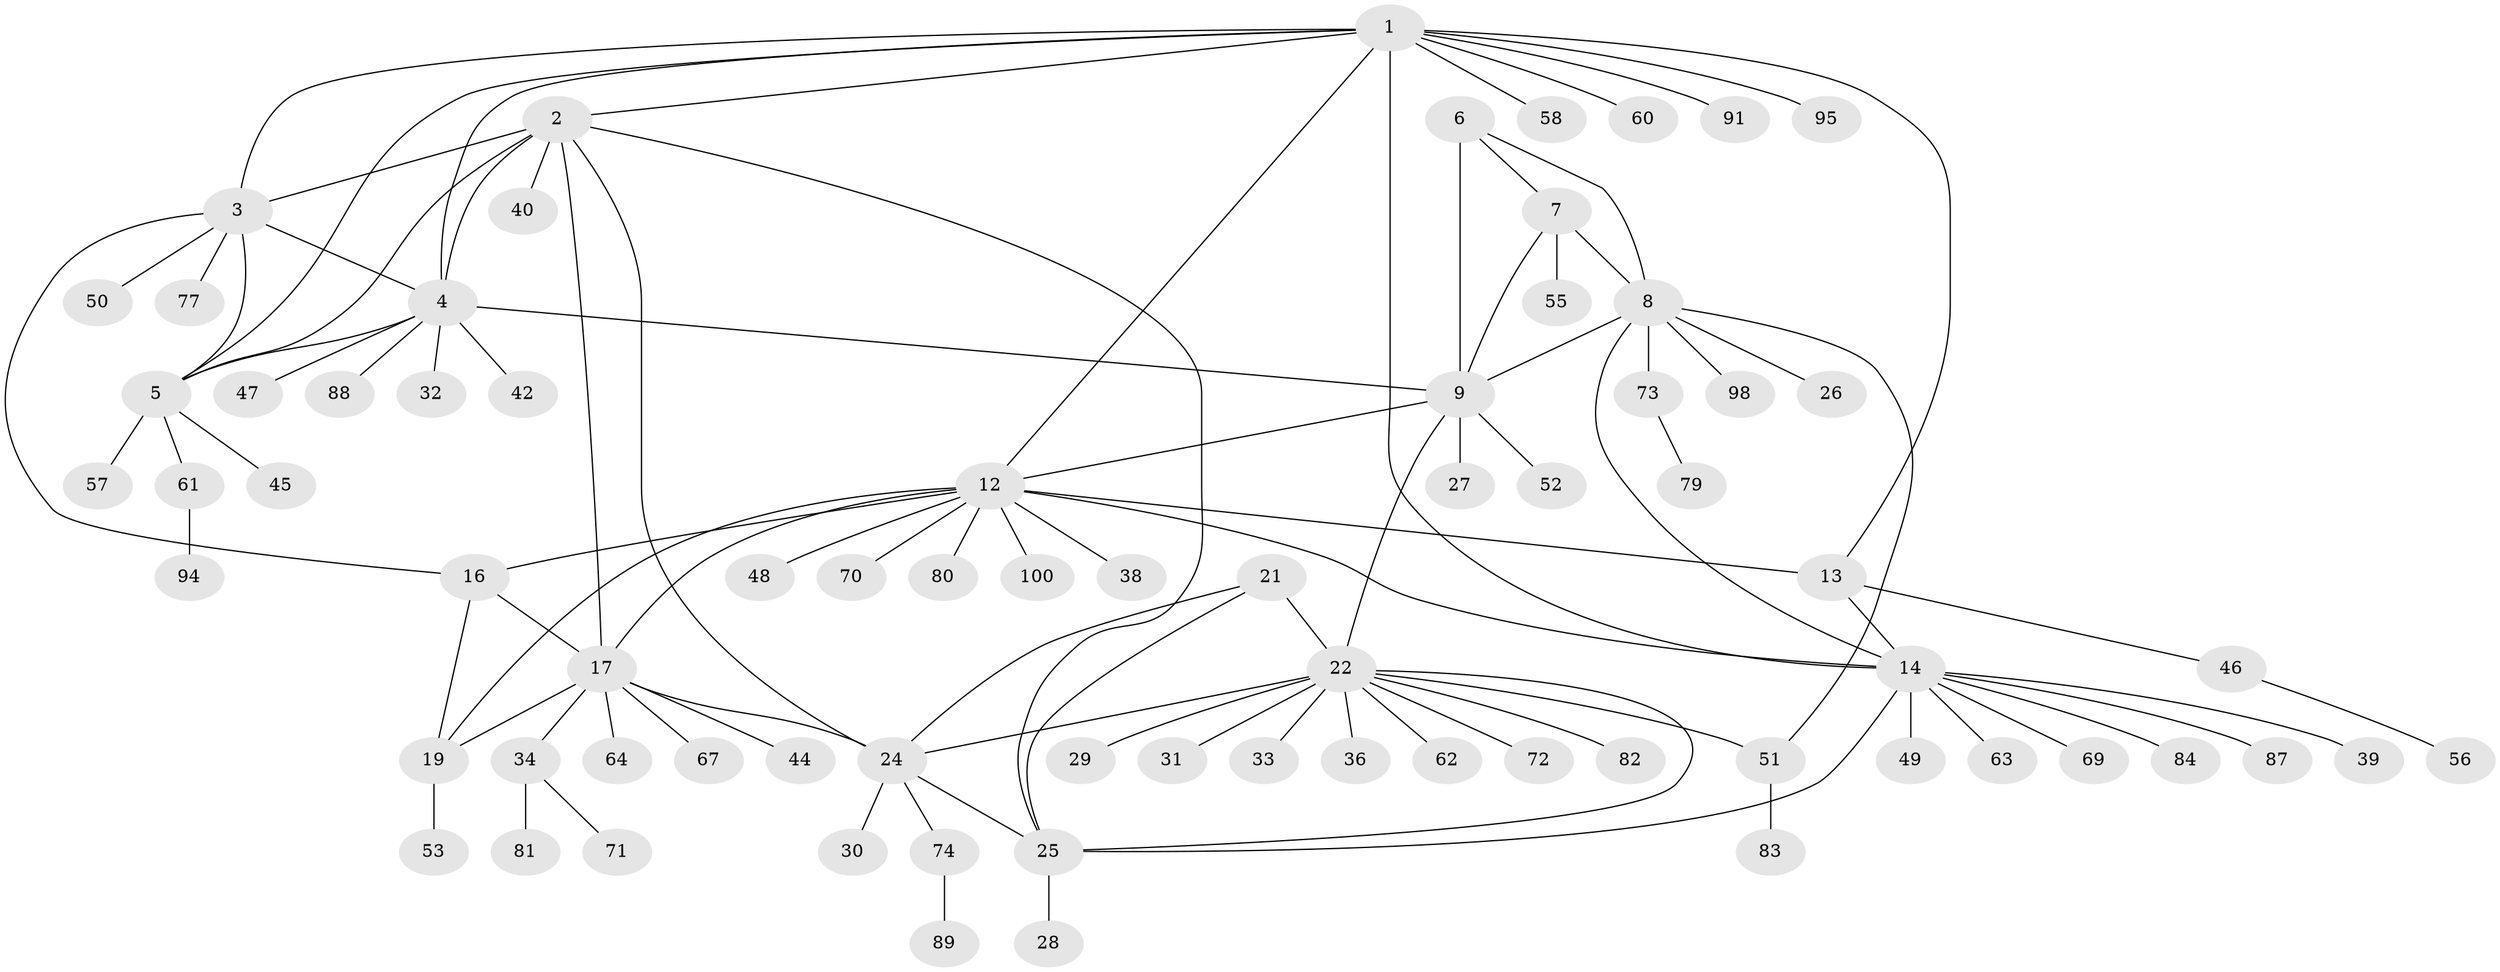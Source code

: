 // Generated by graph-tools (version 1.1) at 2025/52/02/27/25 19:52:18]
// undirected, 74 vertices, 100 edges
graph export_dot {
graph [start="1"]
  node [color=gray90,style=filled];
  1 [super="+11"];
  2 [super="+93"];
  3 [super="+59"];
  4 [super="+92"];
  5 [super="+66"];
  6 [super="+68"];
  7 [super="+37"];
  8 [super="+10"];
  9 [super="+78"];
  12 [super="+20"];
  13 [super="+35"];
  14 [super="+15"];
  16 [super="+54"];
  17 [super="+18"];
  19;
  21;
  22 [super="+23"];
  24 [super="+97"];
  25 [super="+65"];
  26;
  27;
  28;
  29;
  30;
  31;
  32;
  33 [super="+43"];
  34 [super="+41"];
  36;
  38;
  39;
  40;
  42;
  44;
  45;
  46 [super="+75"];
  47 [super="+90"];
  48;
  49;
  50;
  51 [super="+99"];
  52;
  53;
  55;
  56;
  57;
  58;
  60 [super="+86"];
  61;
  62;
  63;
  64;
  67;
  69;
  70;
  71;
  72;
  73 [super="+76"];
  74 [super="+85"];
  77;
  79;
  80;
  81;
  82 [super="+96"];
  83;
  84;
  87;
  88;
  89;
  91;
  94;
  95;
  98;
  100;
  1 -- 2;
  1 -- 3;
  1 -- 4;
  1 -- 5;
  1 -- 58;
  1 -- 60;
  1 -- 91;
  1 -- 12;
  1 -- 13;
  1 -- 14 [weight=2];
  1 -- 95;
  2 -- 3;
  2 -- 4;
  2 -- 5;
  2 -- 25;
  2 -- 40;
  2 -- 24;
  2 -- 17;
  3 -- 4;
  3 -- 5;
  3 -- 16;
  3 -- 50;
  3 -- 77;
  4 -- 5;
  4 -- 9;
  4 -- 32;
  4 -- 42;
  4 -- 47;
  4 -- 88;
  5 -- 45;
  5 -- 57;
  5 -- 61;
  6 -- 7;
  6 -- 8 [weight=2];
  6 -- 9;
  7 -- 8 [weight=2];
  7 -- 9;
  7 -- 55;
  8 -- 9 [weight=2];
  8 -- 26;
  8 -- 51;
  8 -- 73;
  8 -- 98;
  8 -- 14;
  9 -- 22;
  9 -- 27;
  9 -- 52;
  9 -- 12;
  12 -- 13;
  12 -- 14 [weight=2];
  12 -- 48;
  12 -- 70;
  12 -- 100;
  12 -- 38;
  12 -- 16;
  12 -- 17 [weight=2];
  12 -- 19;
  12 -- 80;
  13 -- 14 [weight=2];
  13 -- 46;
  14 -- 25;
  14 -- 69;
  14 -- 39;
  14 -- 49;
  14 -- 84;
  14 -- 87;
  14 -- 63;
  16 -- 17 [weight=2];
  16 -- 19;
  17 -- 19 [weight=2];
  17 -- 64;
  17 -- 34;
  17 -- 67;
  17 -- 44;
  17 -- 24;
  19 -- 53;
  21 -- 22 [weight=2];
  21 -- 24;
  21 -- 25;
  22 -- 24 [weight=2];
  22 -- 25 [weight=2];
  22 -- 31;
  22 -- 51;
  22 -- 62;
  22 -- 33;
  22 -- 36;
  22 -- 72;
  22 -- 82;
  22 -- 29;
  24 -- 25;
  24 -- 30;
  24 -- 74;
  25 -- 28;
  34 -- 71;
  34 -- 81;
  46 -- 56;
  51 -- 83;
  61 -- 94;
  73 -- 79;
  74 -- 89;
}
